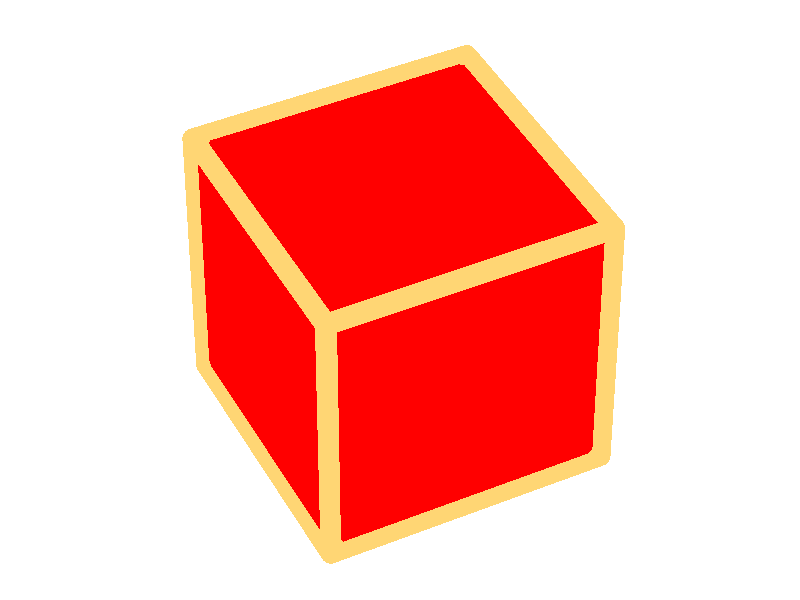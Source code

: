 //EXAMPLE OF PROJECTION OF FOUR-CUBE
//EDGE AND PANEL MOVIE
//RENDER WITH CLOCK FROM 0 TO PI/2

//Files with predefined colors and textures
#include "colors.inc"
#include "glass.inc"
#include "golds.inc"
#include "metals.inc"
#include "stones.inc"
#include "woods.inc"

//Place the camera
camera {
   sky <0,0,1>          //Don't change this
   direction <-1,0,0>   //Don't change this
   right <-4/3,0,0>     //Don't change this
   location  <10,20,20>  //Camera location
   look_at   <0,0,0>    //Where camera is pointing
   angle 15       //Angle of the view
}

//Ambient light to "brighten up" darker pictures
global_settings { ambient_light White }
global_settings { max_trace_level 10 }


//Place a light
light_source {
   <10,20,30>
   color White*2
}

//Set a background color
background { color White }

//Specify the number of vertices
#declare n=16;

//List the vertices of the hypercube
#declare p =
  array[n][4]
  {
   {-1,-1,-1,-1}, //0
   {-1,-1,-1,1},  //1
   {-1,-1,1,-1},  //2
   {-1,-1,1,1},   //3
   {-1,1,-1,-1},  //4
   {-1,1,-1,1},   //5
   {-1,1,1,-1},   //6
   {-1,1,1,1},    //7
   {1,-1,-1,-1},  //8
   {1,-1,-1,1},   //9
   {1,-1,1,-1},   //10
   {1,-1,1,1},    //11
   {1,1,-1,-1},   //12
   {1,1,-1,1},    //13
   {1,1,1,-1},    //14
   {1,1,1,1}      //15
  };

//Create the array to collect the projected points
#declare q = array[n];

//Specify the direction of projection
#declare a=cos(clock);
#declare b=sin(clock);
#declare c=0;
#declare d=0;

//Specify the amount of translation away from the origin
//Translating far away (large positive number) lessens perspective

#declare pp=3;

//Perform perspective calculations

#declare f=pp*(a*a+b*b+c*c+d*d);
#declare i=0;
#while(i<n)
  #declare p0=p[i][0]+pp*a;
  #declare p1=p[i][1]+pp*b;
  #declare p2=p[i][2]+pp*c;
  #declare p3=p[i][3]+pp*d;
  #declare g=f/(a*p0+b*p1+c*p2+d*p3);
  #declare p[i][0]=p0*g;
  #declare p[i][1]=p1*g;
  #declare p[i][2]=p2*g;
  #declare p[i][3]=p3*g;
  #declare i=i+1;
#end

//Project the points into three dimensions
#declare l=sqrt(a*a+b*b+c*c+d*d);
#declare i=0;
#while(i<n)
  #declare q[i]=
    < (d*p[i][0]+c*p[i][1]-b*p[i][2]-a*p[i][3])/l,
      (-c*p[i][0]+d*p[i][1]+a*p[i][2]-b*p[i][3])/l,
      (b*p[i][0]-a*p[i][1]+d*p[i][2]-c*p[i][3])/l >;
  #declare i=i+1;
#end

#declare r=.1;

//Create the polygons of the resulting polytope
#declare f = array[24];

#declare f[0] = polygon { 5, q[0], q[1], q[3], q[2], q[0] };
#declare f[1] = polygon { 5, q[4], q[5], q[7], q[6], q[4] };
#declare f[2] = polygon { 5, q[8], q[9], q[11], q[10], q[8] };
#declare f[3] = polygon { 5, q[12], q[13], q[15], q[14], q[12] };

#declare f[4] = polygon { 5, q[0], q[1], q[5], q[4], q[0] };
#declare f[5] = polygon { 5, q[2], q[3], q[7], q[6], q[2] };
#declare f[6] = polygon { 5, q[8], q[9], q[13], q[12], q[8] };
#declare f[7] = polygon { 5, q[10], q[11], q[15], q[14], q[10] };

#declare f[8] = polygon { 5, q[0], q[2], q[6], q[4], q[0] };
#declare f[9] = polygon { 5, q[1], q[3], q[7], q[5], q[1] };
#declare f[10] = polygon { 5, q[8], q[10], q[14], q[12], q[8] };
#declare f[11] = polygon { 5, q[9], q[11], q[15], q[13], q[9] };

#declare f[12] = polygon { 5, q[0], q[1], q[9], q[8], q[0] };
#declare f[13] = polygon { 5, q[2], q[3], q[11], q[10], q[2] };
#declare f[14] = polygon { 5, q[4], q[5], q[13], q[12], q[4] };
#declare f[15] = polygon { 5, q[6], q[7], q[15], q[14], q[6] };

#declare f[16] = polygon { 5. q[0], q[2], q[10], q[8], q[0] };
#declare f[17] = polygon { 5, q[1], q[3], q[11], q[9], q[1] };
#declare f[18] = polygon { 5, q[4], q[6], q[14], q[12], q[4] };
#declare f[19] = polygon { 5, q[5], q[7], q[15], q[13], q[5] };

#declare f[20] = polygon { 5, q[0], q[4], q[12], q[8], q[0] };
#declare f[21] = polygon { 5, q[1], q[5], q[13], q[9], q[1] };
#declare f[22] = polygon { 5, q[2], q[6], q[14], q[10], q[2] };
#declare f[23] = polygon { 5, q[3], q[7], q[15], q[11], q[3] };

//Create the three-dimensional faces of the resulting polytope

#declare c = array[8];

#declare c[0] = union{object{f[0]} object{f[1]} object{f[4]} object{f[5]} object{f[8]} object{f[9]}}
#declare c[1] = union{object{f[2]} object{f[3]} object{f[6]} object{f[7]} object{f[10]} object{f[11]}}
#declare c[2] = union{object{f[0]} object{f[2]} object{f[12]} object{f[13]} object{f[16]} object{f[17]}}
#declare c[3] = union{object{f[1]} object{f[3]} object{f[14]} object{f[15]} object{f[18]} object{f[19]}}
#declare c[4] = union{object{f[4]} object{f[6]} object{f[12]} object{f[14]} object{f[20]} object{f[21]}}
#declare c[5] = union{object{f[5]} object{f[7]} object{f[13]} object{f[15]} object{f[22]} object{f[23]}}
#declare c[6] = union{object{f[8]} object{f[10]} object{f[16]} object{f[18]} object{f[20]} object{f[22]}}
#declare c[7] = union{object{f[9]} object{f[11]} object{f[17]} object{f[19]} object{f[21]} object{f[23]}}

#declare hypercube = object { union {
   object{c[0]}
   object{c[1]}
   object{c[2]}
   object{c[3]}
   object{c[4]}
   object{c[5]}
   }
   //texture { pigment { color rgbf <1,0,0,.5> }}
   texture {pigment{color rgbf <1,0,0,.7>}}
   };

//display the hypercube
hypercube

#declare r=.1;

//Edges of the projection
union{
cylinder { q[0], q[1], r }
cylinder { q[0], q[2], r }
cylinder { q[0], q[4], r }
cylinder { q[0], q[8], r }
cylinder { q[1], q[3], r }
cylinder { q[1], q[5], r }
cylinder { q[1], q[9], r }
cylinder { q[2], q[3], r }
cylinder { q[2], q[6], r }
cylinder { q[2], q[10], r }
cylinder { q[3], q[7], r }
cylinder { q[3], q[11], r }
cylinder { q[4], q[5], r }
cylinder { q[4], q[6], r }
cylinder { q[4], q[12], r }
cylinder { q[5], q[7], r }
cylinder { q[5], q[13], r }
cylinder { q[6], q[7], r }
cylinder { q[6], q[14], r }
cylinder { q[7], q[15], r }
cylinder { q[8], q[9], r }
cylinder { q[8], q[10], r}
cylinder { q[8], q[12], r }
cylinder { q[9], q[11], r }
cylinder { q[9], q[13], r }
cylinder { q[10], q[11], r }
cylinder { q[10], q[14], r }
cylinder { q[11], q[15], r }
cylinder { q[12], q[13], r }
cylinder { q[12], q[14], r }
cylinder { q[13], q[15], r }
cylinder { q[14], q[15], r }
texture {T_Gold_1A}
}

//Vertices of the projection
union{
sphere{q[0],r}
sphere{q[1],r}
sphere{q[2],r}
sphere{q[3],r}
sphere{q[4],r}
sphere{q[5],r}
sphere{q[6],r}
sphere{q[7],r}
sphere{q[8],r}
sphere{q[9],r}
sphere{q[10],r}
sphere{q[11],r}
sphere{q[12],r}
sphere{q[13],r}
sphere{q[14],r}
sphere{q[15],r}
texture {T_Gold_1A}
}

